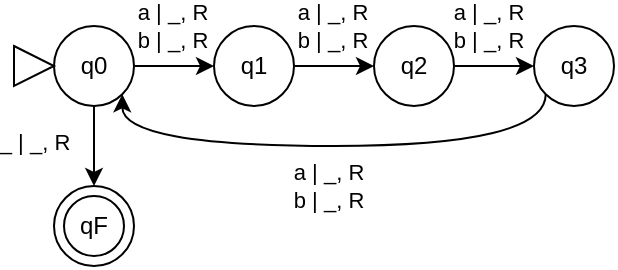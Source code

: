 <mxfile version="22.0.0" type="device" pages="7">
  <diagram name="Page-1" id="RsGCnHPY3KU9wvqjKeDk">
    <mxGraphModel dx="821" dy="485" grid="1" gridSize="10" guides="1" tooltips="1" connect="1" arrows="1" fold="1" page="1" pageScale="1" pageWidth="850" pageHeight="1100" math="0" shadow="0">
      <root>
        <mxCell id="0" />
        <mxCell id="1" parent="0" />
        <mxCell id="nJXJDt4YLIT7J1LQWxMG-6" style="edgeStyle=orthogonalEdgeStyle;rounded=0;orthogonalLoop=1;jettySize=auto;html=1;exitX=1;exitY=0.5;exitDx=0;exitDy=0;entryX=0;entryY=0.5;entryDx=0;entryDy=0;" edge="1" parent="1" source="nJXJDt4YLIT7J1LQWxMG-1" target="nJXJDt4YLIT7J1LQWxMG-2">
          <mxGeometry relative="1" as="geometry" />
        </mxCell>
        <mxCell id="nJXJDt4YLIT7J1LQWxMG-15" value="a | _, R&lt;br&gt;b | _, R" style="edgeLabel;html=1;align=center;verticalAlign=middle;resizable=0;points=[];" vertex="1" connectable="0" parent="nJXJDt4YLIT7J1LQWxMG-6">
          <mxGeometry x="-0.065" relative="1" as="geometry">
            <mxPoint y="-20" as="offset" />
          </mxGeometry>
        </mxCell>
        <mxCell id="nJXJDt4YLIT7J1LQWxMG-10" style="edgeStyle=orthogonalEdgeStyle;curved=1;rounded=0;orthogonalLoop=1;jettySize=auto;html=1;exitX=0.5;exitY=1;exitDx=0;exitDy=0;entryX=0.5;entryY=0;entryDx=0;entryDy=0;" edge="1" parent="1" source="nJXJDt4YLIT7J1LQWxMG-1" target="nJXJDt4YLIT7J1LQWxMG-5">
          <mxGeometry relative="1" as="geometry" />
        </mxCell>
        <mxCell id="nJXJDt4YLIT7J1LQWxMG-13" value="_ | _, R" style="edgeLabel;html=1;align=center;verticalAlign=middle;resizable=0;points=[];" vertex="1" connectable="0" parent="nJXJDt4YLIT7J1LQWxMG-10">
          <mxGeometry x="-0.114" relative="1" as="geometry">
            <mxPoint x="-30" as="offset" />
          </mxGeometry>
        </mxCell>
        <mxCell id="nJXJDt4YLIT7J1LQWxMG-1" value="q0" style="ellipse;whiteSpace=wrap;html=1;aspect=fixed;" vertex="1" parent="1">
          <mxGeometry x="240" y="360" width="40" height="40" as="geometry" />
        </mxCell>
        <mxCell id="nJXJDt4YLIT7J1LQWxMG-7" style="edgeStyle=orthogonalEdgeStyle;rounded=0;orthogonalLoop=1;jettySize=auto;html=1;exitX=1;exitY=0.5;exitDx=0;exitDy=0;entryX=0;entryY=0.5;entryDx=0;entryDy=0;" edge="1" parent="1" source="nJXJDt4YLIT7J1LQWxMG-2" target="nJXJDt4YLIT7J1LQWxMG-3">
          <mxGeometry relative="1" as="geometry" />
        </mxCell>
        <mxCell id="nJXJDt4YLIT7J1LQWxMG-18" value="a | _, R&lt;br&gt;b | _, R" style="edgeLabel;html=1;align=center;verticalAlign=middle;resizable=0;points=[];" vertex="1" connectable="0" parent="nJXJDt4YLIT7J1LQWxMG-7">
          <mxGeometry x="-0.065" relative="1" as="geometry">
            <mxPoint y="-20" as="offset" />
          </mxGeometry>
        </mxCell>
        <mxCell id="nJXJDt4YLIT7J1LQWxMG-2" value="q1" style="ellipse;whiteSpace=wrap;html=1;aspect=fixed;" vertex="1" parent="1">
          <mxGeometry x="320" y="360" width="40" height="40" as="geometry" />
        </mxCell>
        <mxCell id="nJXJDt4YLIT7J1LQWxMG-8" style="edgeStyle=orthogonalEdgeStyle;rounded=0;orthogonalLoop=1;jettySize=auto;html=1;exitX=1;exitY=0.5;exitDx=0;exitDy=0;entryX=0;entryY=0.5;entryDx=0;entryDy=0;" edge="1" parent="1" source="nJXJDt4YLIT7J1LQWxMG-3" target="nJXJDt4YLIT7J1LQWxMG-4">
          <mxGeometry relative="1" as="geometry" />
        </mxCell>
        <mxCell id="nJXJDt4YLIT7J1LQWxMG-20" value="a | _, R&lt;br&gt;b | _, R" style="edgeLabel;html=1;align=center;verticalAlign=middle;resizable=0;points=[];" vertex="1" connectable="0" parent="nJXJDt4YLIT7J1LQWxMG-8">
          <mxGeometry x="-0.156" y="1" relative="1" as="geometry">
            <mxPoint y="-19" as="offset" />
          </mxGeometry>
        </mxCell>
        <mxCell id="nJXJDt4YLIT7J1LQWxMG-3" value="q2" style="ellipse;whiteSpace=wrap;html=1;aspect=fixed;" vertex="1" parent="1">
          <mxGeometry x="400" y="360" width="40" height="40" as="geometry" />
        </mxCell>
        <mxCell id="nJXJDt4YLIT7J1LQWxMG-12" style="edgeStyle=orthogonalEdgeStyle;curved=1;rounded=0;orthogonalLoop=1;jettySize=auto;html=1;exitX=0;exitY=1;exitDx=0;exitDy=0;entryX=1;entryY=1;entryDx=0;entryDy=0;" edge="1" parent="1" source="nJXJDt4YLIT7J1LQWxMG-4" target="nJXJDt4YLIT7J1LQWxMG-1">
          <mxGeometry relative="1" as="geometry">
            <Array as="points">
              <mxPoint x="486" y="420" />
              <mxPoint x="274" y="420" />
            </Array>
          </mxGeometry>
        </mxCell>
        <mxCell id="nJXJDt4YLIT7J1LQWxMG-21" value="a | _, R&lt;br&gt;b | _, R" style="edgeLabel;html=1;align=center;verticalAlign=middle;resizable=0;points=[];" vertex="1" connectable="0" parent="nJXJDt4YLIT7J1LQWxMG-12">
          <mxGeometry x="0.024" y="1" relative="1" as="geometry">
            <mxPoint y="19" as="offset" />
          </mxGeometry>
        </mxCell>
        <mxCell id="nJXJDt4YLIT7J1LQWxMG-4" value="q3" style="ellipse;whiteSpace=wrap;html=1;aspect=fixed;" vertex="1" parent="1">
          <mxGeometry x="480" y="360" width="40" height="40" as="geometry" />
        </mxCell>
        <mxCell id="nJXJDt4YLIT7J1LQWxMG-5" value="qF" style="ellipse;whiteSpace=wrap;html=1;aspect=fixed;" vertex="1" parent="1">
          <mxGeometry x="240" y="440" width="40" height="40" as="geometry" />
        </mxCell>
        <mxCell id="nJXJDt4YLIT7J1LQWxMG-22" value="" style="ellipse;whiteSpace=wrap;html=1;aspect=fixed;fillColor=none;" vertex="1" parent="1">
          <mxGeometry x="245" y="445" width="30" height="30" as="geometry" />
        </mxCell>
        <mxCell id="vMnTtKN3i1-f5NhKVa2Q-1" value="" style="triangle;whiteSpace=wrap;html=1;" vertex="1" parent="1">
          <mxGeometry x="220" y="370" width="20" height="20" as="geometry" />
        </mxCell>
      </root>
    </mxGraphModel>
  </diagram>
  <diagram id="rV0dBqRW2m5ZPersGIQ6" name="Page-2">
    <mxGraphModel dx="934" dy="552" grid="1" gridSize="10" guides="1" tooltips="1" connect="1" arrows="1" fold="1" page="1" pageScale="1" pageWidth="850" pageHeight="1100" math="0" shadow="0">
      <root>
        <mxCell id="0" />
        <mxCell id="1" parent="0" />
        <mxCell id="mi7SI84Sul0jpSopz_el-1" value="q0" style="ellipse;whiteSpace=wrap;html=1;aspect=fixed;" vertex="1" parent="1">
          <mxGeometry x="280" y="320" width="40" height="40" as="geometry" />
        </mxCell>
        <mxCell id="mi7SI84Sul0jpSopz_el-10" style="edgeStyle=orthogonalEdgeStyle;curved=1;rounded=0;orthogonalLoop=1;jettySize=auto;html=1;exitX=1;exitY=0.5;exitDx=0;exitDy=0;entryX=0;entryY=0.5;entryDx=0;entryDy=0;" edge="1" parent="1" source="mi7SI84Sul0jpSopz_el-2" target="mi7SI84Sul0jpSopz_el-6">
          <mxGeometry relative="1" as="geometry" />
        </mxCell>
        <mxCell id="mi7SI84Sul0jpSopz_el-26" value="b | Y, R" style="edgeLabel;html=1;align=center;verticalAlign=middle;resizable=0;points=[];" vertex="1" connectable="0" parent="mi7SI84Sul0jpSopz_el-10">
          <mxGeometry x="0.007" y="1" relative="1" as="geometry">
            <mxPoint y="-19" as="offset" />
          </mxGeometry>
        </mxCell>
        <mxCell id="mi7SI84Sul0jpSopz_el-2" value="q1" style="ellipse;whiteSpace=wrap;html=1;aspect=fixed;" vertex="1" parent="1">
          <mxGeometry x="360" y="320" width="40" height="40" as="geometry" />
        </mxCell>
        <mxCell id="mi7SI84Sul0jpSopz_el-13" style="edgeStyle=none;rounded=0;orthogonalLoop=1;jettySize=auto;html=1;exitX=0;exitY=0.5;exitDx=0;exitDy=0;entryX=1;entryY=0.5;entryDx=0;entryDy=0;" edge="1" parent="1" source="mi7SI84Sul0jpSopz_el-3" target="mi7SI84Sul0jpSopz_el-5">
          <mxGeometry relative="1" as="geometry" />
        </mxCell>
        <mxCell id="mi7SI84Sul0jpSopz_el-33" value="_ | _, R" style="edgeLabel;html=1;align=center;verticalAlign=middle;resizable=0;points=[];" vertex="1" connectable="0" parent="mi7SI84Sul0jpSopz_el-13">
          <mxGeometry x="-0.352" y="2" relative="1" as="geometry">
            <mxPoint x="-7" y="-22" as="offset" />
          </mxGeometry>
        </mxCell>
        <mxCell id="mi7SI84Sul0jpSopz_el-3" value="q3" style="ellipse;whiteSpace=wrap;html=1;aspect=fixed;" vertex="1" parent="1">
          <mxGeometry x="360" y="400" width="40" height="40" as="geometry" />
        </mxCell>
        <mxCell id="mi7SI84Sul0jpSopz_el-15" style="edgeStyle=none;rounded=0;orthogonalLoop=1;jettySize=auto;html=1;exitX=0;exitY=0.5;exitDx=0;exitDy=0;entryX=1;entryY=0.5;entryDx=0;entryDy=0;" edge="1" parent="1" source="mi7SI84Sul0jpSopz_el-4" target="mi7SI84Sul0jpSopz_el-7">
          <mxGeometry relative="1" as="geometry" />
        </mxCell>
        <mxCell id="mi7SI84Sul0jpSopz_el-36" value="_ | _, H" style="edgeLabel;html=1;align=center;verticalAlign=middle;resizable=0;points=[];" vertex="1" connectable="0" parent="mi7SI84Sul0jpSopz_el-15">
          <mxGeometry x="-0.11" y="-3" relative="1" as="geometry">
            <mxPoint y="18" as="offset" />
          </mxGeometry>
        </mxCell>
        <mxCell id="mi7SI84Sul0jpSopz_el-17" style="edgeStyle=none;rounded=0;orthogonalLoop=1;jettySize=auto;html=1;exitX=1;exitY=0.5;exitDx=0;exitDy=0;entryX=0;entryY=0.5;entryDx=0;entryDy=0;" edge="1" parent="1" source="mi7SI84Sul0jpSopz_el-4" target="mi7SI84Sul0jpSopz_el-8">
          <mxGeometry relative="1" as="geometry" />
        </mxCell>
        <mxCell id="mi7SI84Sul0jpSopz_el-39" value="x | x, R&lt;br&gt;y | y, R" style="edgeLabel;html=1;align=center;verticalAlign=middle;resizable=0;points=[];" vertex="1" connectable="0" parent="mi7SI84Sul0jpSopz_el-17">
          <mxGeometry x="-0.234" y="2" relative="1" as="geometry">
            <mxPoint x="5" y="22" as="offset" />
          </mxGeometry>
        </mxCell>
        <mxCell id="mi7SI84Sul0jpSopz_el-4" value="q6" style="ellipse;whiteSpace=wrap;html=1;aspect=fixed;" vertex="1" parent="1">
          <mxGeometry x="360" y="480" width="40" height="40" as="geometry" />
        </mxCell>
        <mxCell id="mi7SI84Sul0jpSopz_el-14" style="edgeStyle=none;rounded=0;orthogonalLoop=1;jettySize=auto;html=1;exitX=0.5;exitY=1;exitDx=0;exitDy=0;entryX=0.5;entryY=0;entryDx=0;entryDy=0;" edge="1" parent="1" source="mi7SI84Sul0jpSopz_el-5" target="mi7SI84Sul0jpSopz_el-7">
          <mxGeometry relative="1" as="geometry" />
        </mxCell>
        <mxCell id="mi7SI84Sul0jpSopz_el-32" value="_ | _, H" style="edgeLabel;html=1;align=center;verticalAlign=middle;resizable=0;points=[];" vertex="1" connectable="0" parent="mi7SI84Sul0jpSopz_el-14">
          <mxGeometry x="-0.083" y="-1" relative="1" as="geometry">
            <mxPoint x="-29" as="offset" />
          </mxGeometry>
        </mxCell>
        <mxCell id="mi7SI84Sul0jpSopz_el-16" style="edgeStyle=none;rounded=0;orthogonalLoop=1;jettySize=auto;html=1;exitX=1;exitY=1;exitDx=0;exitDy=0;entryX=0.5;entryY=0;entryDx=0;entryDy=0;" edge="1" parent="1" source="mi7SI84Sul0jpSopz_el-5" target="mi7SI84Sul0jpSopz_el-4">
          <mxGeometry relative="1" as="geometry" />
        </mxCell>
        <mxCell id="mi7SI84Sul0jpSopz_el-41" value="a | _, H&lt;br&gt;b | _, H" style="edgeLabel;html=1;align=center;verticalAlign=middle;resizable=0;points=[];" vertex="1" connectable="0" parent="mi7SI84Sul0jpSopz_el-16">
          <mxGeometry x="-0.111" y="-2" relative="1" as="geometry">
            <mxPoint as="offset" />
          </mxGeometry>
        </mxCell>
        <mxCell id="mi7SI84Sul0jpSopz_el-5" value="q4" style="ellipse;whiteSpace=wrap;html=1;aspect=fixed;" vertex="1" parent="1">
          <mxGeometry x="280" y="400" width="40" height="40" as="geometry" />
        </mxCell>
        <mxCell id="mi7SI84Sul0jpSopz_el-12" style="edgeStyle=none;rounded=0;orthogonalLoop=1;jettySize=auto;html=1;exitX=0;exitY=1;exitDx=0;exitDy=0;" edge="1" parent="1" source="mi7SI84Sul0jpSopz_el-6" target="mi7SI84Sul0jpSopz_el-3">
          <mxGeometry relative="1" as="geometry" />
        </mxCell>
        <mxCell id="mi7SI84Sul0jpSopz_el-28" value="a | _, R" style="edgeLabel;html=1;align=center;verticalAlign=middle;resizable=0;points=[];" vertex="1" connectable="0" parent="mi7SI84Sul0jpSopz_el-12">
          <mxGeometry x="-0.088" y="2" relative="1" as="geometry">
            <mxPoint x="16" y="11" as="offset" />
          </mxGeometry>
        </mxCell>
        <mxCell id="mi7SI84Sul0jpSopz_el-6" value="q2" style="ellipse;whiteSpace=wrap;html=1;aspect=fixed;" vertex="1" parent="1">
          <mxGeometry x="440" y="320" width="40" height="40" as="geometry" />
        </mxCell>
        <mxCell id="mi7SI84Sul0jpSopz_el-7" value="q5" style="ellipse;whiteSpace=wrap;html=1;aspect=fixed;" vertex="1" parent="1">
          <mxGeometry x="280" y="480" width="40" height="40" as="geometry" />
        </mxCell>
        <mxCell id="mi7SI84Sul0jpSopz_el-8" value="q7" style="ellipse;whiteSpace=wrap;html=1;aspect=fixed;" vertex="1" parent="1">
          <mxGeometry x="440" y="480" width="40" height="40" as="geometry" />
        </mxCell>
        <mxCell id="mi7SI84Sul0jpSopz_el-9" style="edgeStyle=orthogonalEdgeStyle;curved=1;rounded=0;orthogonalLoop=1;jettySize=auto;html=1;exitX=1;exitY=0.5;exitDx=0;exitDy=0;entryX=-0.048;entryY=0.614;entryDx=0;entryDy=0;entryPerimeter=0;" edge="1" parent="1" source="mi7SI84Sul0jpSopz_el-1" target="mi7SI84Sul0jpSopz_el-2">
          <mxGeometry relative="1" as="geometry" />
        </mxCell>
        <mxCell id="mi7SI84Sul0jpSopz_el-24" value="a | X, R" style="edgeLabel;html=1;align=center;verticalAlign=middle;resizable=0;points=[];" vertex="1" connectable="0" parent="mi7SI84Sul0jpSopz_el-9">
          <mxGeometry x="-0.055" y="-1" relative="1" as="geometry">
            <mxPoint y="-21" as="offset" />
          </mxGeometry>
        </mxCell>
        <mxCell id="mi7SI84Sul0jpSopz_el-18" value="" style="ellipse;whiteSpace=wrap;html=1;aspect=fixed;fillColor=none;" vertex="1" parent="1">
          <mxGeometry x="365" y="485" width="30" height="30" as="geometry" />
        </mxCell>
        <mxCell id="mi7SI84Sul0jpSopz_el-19" style="edgeStyle=orthogonalEdgeStyle;curved=1;rounded=0;orthogonalLoop=1;jettySize=auto;html=1;exitX=0;exitY=0;exitDx=0;exitDy=0;entryX=1;entryY=0;entryDx=0;entryDy=0;" edge="1" parent="1" source="mi7SI84Sul0jpSopz_el-2" target="mi7SI84Sul0jpSopz_el-2">
          <mxGeometry relative="1" as="geometry">
            <Array as="points">
              <mxPoint x="366" y="300" />
              <mxPoint x="394" y="300" />
            </Array>
          </mxGeometry>
        </mxCell>
        <mxCell id="mi7SI84Sul0jpSopz_el-25" value="a | X, R" style="edgeLabel;html=1;align=center;verticalAlign=middle;resizable=0;points=[];" vertex="1" connectable="0" parent="mi7SI84Sul0jpSopz_el-19">
          <mxGeometry x="0.021" y="-1" relative="1" as="geometry">
            <mxPoint x="-1" y="-11" as="offset" />
          </mxGeometry>
        </mxCell>
        <mxCell id="mi7SI84Sul0jpSopz_el-20" style="edgeStyle=orthogonalEdgeStyle;curved=1;rounded=0;orthogonalLoop=1;jettySize=auto;html=1;exitX=0;exitY=0;exitDx=0;exitDy=0;entryX=1;entryY=0;entryDx=0;entryDy=0;" edge="1" parent="1">
          <mxGeometry relative="1" as="geometry">
            <mxPoint x="446" y="326" as="sourcePoint" />
            <mxPoint x="474" y="326" as="targetPoint" />
            <Array as="points">
              <mxPoint x="446" y="300" />
              <mxPoint x="474" y="300" />
            </Array>
          </mxGeometry>
        </mxCell>
        <mxCell id="mi7SI84Sul0jpSopz_el-27" value="b | Y, R" style="edgeLabel;html=1;align=center;verticalAlign=middle;resizable=0;points=[];" vertex="1" connectable="0" parent="mi7SI84Sul0jpSopz_el-20">
          <mxGeometry x="-0.014" y="1" relative="1" as="geometry">
            <mxPoint x="1" y="-9" as="offset" />
          </mxGeometry>
        </mxCell>
        <mxCell id="mi7SI84Sul0jpSopz_el-21" style="edgeStyle=orthogonalEdgeStyle;curved=1;rounded=0;orthogonalLoop=1;jettySize=auto;html=1;exitX=0;exitY=0;exitDx=0;exitDy=0;entryX=1;entryY=0;entryDx=0;entryDy=0;" edge="1" parent="1">
          <mxGeometry relative="1" as="geometry">
            <mxPoint x="365" y="406" as="sourcePoint" />
            <mxPoint x="393" y="406" as="targetPoint" />
            <Array as="points">
              <mxPoint x="365" y="380" />
              <mxPoint x="393" y="380" />
            </Array>
          </mxGeometry>
        </mxCell>
        <mxCell id="mi7SI84Sul0jpSopz_el-29" value="a | _, R" style="edgeLabel;html=1;align=center;verticalAlign=middle;resizable=0;points=[];" vertex="1" connectable="0" parent="mi7SI84Sul0jpSopz_el-21">
          <mxGeometry x="0.062" y="-1" relative="1" as="geometry">
            <mxPoint x="-2" y="-11" as="offset" />
          </mxGeometry>
        </mxCell>
        <mxCell id="mi7SI84Sul0jpSopz_el-22" style="edgeStyle=orthogonalEdgeStyle;curved=1;rounded=0;orthogonalLoop=1;jettySize=auto;html=1;exitX=0;exitY=1;exitDx=0;exitDy=0;entryX=0;entryY=0;entryDx=0;entryDy=0;" edge="1" parent="1" source="mi7SI84Sul0jpSopz_el-5" target="mi7SI84Sul0jpSopz_el-5">
          <mxGeometry relative="1" as="geometry">
            <mxPoint x="232" y="426" as="sourcePoint" />
            <mxPoint x="260" y="426" as="targetPoint" />
            <Array as="points">
              <mxPoint x="260" y="434" />
              <mxPoint x="260" y="406" />
            </Array>
          </mxGeometry>
        </mxCell>
        <mxCell id="mi7SI84Sul0jpSopz_el-31" value="Y | Y, R&lt;br&gt;X | X, R" style="edgeLabel;html=1;align=center;verticalAlign=middle;resizable=0;points=[];" vertex="1" connectable="0" parent="mi7SI84Sul0jpSopz_el-22">
          <mxGeometry x="-0.028" y="-2" relative="1" as="geometry">
            <mxPoint x="-32" y="-1" as="offset" />
          </mxGeometry>
        </mxCell>
        <mxCell id="mi7SI84Sul0jpSopz_el-23" style="edgeStyle=orthogonalEdgeStyle;curved=1;rounded=0;orthogonalLoop=1;jettySize=auto;html=1;exitX=0;exitY=0;exitDx=0;exitDy=0;entryX=1;entryY=0;entryDx=0;entryDy=0;" edge="1" parent="1">
          <mxGeometry relative="1" as="geometry">
            <mxPoint x="446" y="485" as="sourcePoint" />
            <mxPoint x="474" y="485" as="targetPoint" />
            <Array as="points">
              <mxPoint x="446" y="459" />
              <mxPoint x="474" y="459" />
            </Array>
          </mxGeometry>
        </mxCell>
        <mxCell id="mi7SI84Sul0jpSopz_el-40" value="a | a, L&lt;br&gt;b | b, L&lt;br&gt;_ | _, H" style="edgeLabel;html=1;align=center;verticalAlign=middle;resizable=0;points=[];" vertex="1" connectable="0" parent="mi7SI84Sul0jpSopz_el-23">
          <mxGeometry x="0.124" relative="1" as="geometry">
            <mxPoint x="-5" y="-19" as="offset" />
          </mxGeometry>
        </mxCell>
        <mxCell id="mi7SI84Sul0jpSopz_el-30" value="" style="triangle;whiteSpace=wrap;html=1;" vertex="1" parent="1">
          <mxGeometry x="260" y="330" width="20" height="20" as="geometry" />
        </mxCell>
        <mxCell id="mi7SI84Sul0jpSopz_el-34" style="edgeStyle=orthogonalEdgeStyle;curved=1;rounded=0;orthogonalLoop=1;jettySize=auto;html=1;exitX=0;exitY=1;exitDx=0;exitDy=0;entryX=0;entryY=0;entryDx=0;entryDy=0;" edge="1" parent="1">
          <mxGeometry relative="1" as="geometry">
            <mxPoint x="286" y="515" as="sourcePoint" />
            <mxPoint x="286" y="487" as="targetPoint" />
            <Array as="points">
              <mxPoint x="260" y="515" />
              <mxPoint x="260" y="487" />
            </Array>
          </mxGeometry>
        </mxCell>
        <mxCell id="mi7SI84Sul0jpSopz_el-35" value="a | a, L&lt;br&gt;b | b, L&lt;br&gt;_ | _, H" style="edgeLabel;html=1;align=center;verticalAlign=middle;resizable=0;points=[];" vertex="1" connectable="0" parent="mi7SI84Sul0jpSopz_el-34">
          <mxGeometry x="-0.028" y="-2" relative="1" as="geometry">
            <mxPoint x="-32" y="-1" as="offset" />
          </mxGeometry>
        </mxCell>
        <mxCell id="mi7SI84Sul0jpSopz_el-37" style="edgeStyle=orthogonalEdgeStyle;curved=1;rounded=0;orthogonalLoop=1;jettySize=auto;html=1;exitX=1;exitY=1;exitDx=0;exitDy=0;entryX=0;entryY=1;entryDx=0;entryDy=0;" edge="1" parent="1" source="mi7SI84Sul0jpSopz_el-4" target="mi7SI84Sul0jpSopz_el-4">
          <mxGeometry relative="1" as="geometry">
            <Array as="points">
              <mxPoint x="394" y="540" />
              <mxPoint x="366" y="540" />
            </Array>
          </mxGeometry>
        </mxCell>
        <mxCell id="mi7SI84Sul0jpSopz_el-38" value="a | a, L&lt;br&gt;b | b, L" style="edgeLabel;html=1;align=center;verticalAlign=middle;resizable=0;points=[];" vertex="1" connectable="0" parent="mi7SI84Sul0jpSopz_el-37">
          <mxGeometry x="-0.021" y="2" relative="1" as="geometry">
            <mxPoint x="-1" y="18" as="offset" />
          </mxGeometry>
        </mxCell>
      </root>
    </mxGraphModel>
  </diagram>
  <diagram id="xIST1xX5kQji9RGUTsDy" name="Page-3">
    <mxGraphModel dx="589" dy="348" grid="1" gridSize="10" guides="1" tooltips="1" connect="1" arrows="1" fold="1" page="1" pageScale="1" pageWidth="850" pageHeight="1100" math="0" shadow="0">
      <root>
        <mxCell id="0" />
        <mxCell id="1" parent="0" />
        <mxCell id="wQXuDa4xlC4f9X0sTJQo-1" style="edgeStyle=orthogonalEdgeStyle;rounded=0;orthogonalLoop=1;jettySize=auto;html=1;exitX=1;exitY=0.5;exitDx=0;exitDy=0;entryX=0;entryY=0.5;entryDx=0;entryDy=0;" edge="1" parent="1" source="wQXuDa4xlC4f9X0sTJQo-5" target="wQXuDa4xlC4f9X0sTJQo-8">
          <mxGeometry relative="1" as="geometry" />
        </mxCell>
        <mxCell id="xYbZAxk4oqbLdE75OvKv-12" value="b | X, R&lt;br&gt;a | X, R" style="edgeLabel;html=1;align=center;verticalAlign=middle;resizable=0;points=[];" vertex="1" connectable="0" parent="wQXuDa4xlC4f9X0sTJQo-1">
          <mxGeometry x="-0.146" y="1" relative="1" as="geometry">
            <mxPoint x="3" y="-19" as="offset" />
          </mxGeometry>
        </mxCell>
        <mxCell id="wQXuDa4xlC4f9X0sTJQo-5" value="q0" style="ellipse;whiteSpace=wrap;html=1;aspect=fixed;" vertex="1" parent="1">
          <mxGeometry x="240" y="320" width="40" height="40" as="geometry" />
        </mxCell>
        <mxCell id="wQXuDa4xlC4f9X0sTJQo-6" style="edgeStyle=orthogonalEdgeStyle;rounded=0;orthogonalLoop=1;jettySize=auto;html=1;exitX=1;exitY=0.5;exitDx=0;exitDy=0;entryX=0;entryY=0.5;entryDx=0;entryDy=0;" edge="1" parent="1" source="wQXuDa4xlC4f9X0sTJQo-8" target="wQXuDa4xlC4f9X0sTJQo-11">
          <mxGeometry relative="1" as="geometry" />
        </mxCell>
        <mxCell id="xYbZAxk4oqbLdE75OvKv-17" value="_ | _, L" style="edgeLabel;html=1;align=center;verticalAlign=middle;resizable=0;points=[];" vertex="1" connectable="0" parent="wQXuDa4xlC4f9X0sTJQo-6">
          <mxGeometry x="-0.124" y="1" relative="1" as="geometry">
            <mxPoint y="-14" as="offset" />
          </mxGeometry>
        </mxCell>
        <mxCell id="wQXuDa4xlC4f9X0sTJQo-8" value="q1" style="ellipse;whiteSpace=wrap;html=1;aspect=fixed;" vertex="1" parent="1">
          <mxGeometry x="320" y="320" width="40" height="40" as="geometry" />
        </mxCell>
        <mxCell id="wQXuDa4xlC4f9X0sTJQo-9" style="edgeStyle=orthogonalEdgeStyle;rounded=0;orthogonalLoop=1;jettySize=auto;html=1;exitX=1;exitY=0.5;exitDx=0;exitDy=0;entryX=0;entryY=0.5;entryDx=0;entryDy=0;" edge="1" parent="1" source="wQXuDa4xlC4f9X0sTJQo-11" target="wQXuDa4xlC4f9X0sTJQo-14">
          <mxGeometry relative="1" as="geometry" />
        </mxCell>
        <mxCell id="xYbZAxk4oqbLdE75OvKv-19" value="b | Y, R&lt;br&gt;a | Y, R" style="edgeLabel;html=1;align=center;verticalAlign=middle;resizable=0;points=[];" vertex="1" connectable="0" parent="wQXuDa4xlC4f9X0sTJQo-9">
          <mxGeometry x="-0.276" y="2" relative="1" as="geometry">
            <mxPoint x="6" y="-18" as="offset" />
          </mxGeometry>
        </mxCell>
        <mxCell id="xYbZAxk4oqbLdE75OvKv-3" style="edgeStyle=orthogonalEdgeStyle;curved=1;rounded=0;orthogonalLoop=1;jettySize=auto;html=1;exitX=0.5;exitY=0;exitDx=0;exitDy=0;entryX=0.5;entryY=1;entryDx=0;entryDy=0;" edge="1" parent="1" source="wQXuDa4xlC4f9X0sTJQo-11" target="xYbZAxk4oqbLdE75OvKv-2">
          <mxGeometry relative="1" as="geometry" />
        </mxCell>
        <mxCell id="xYbZAxk4oqbLdE75OvKv-18" value="_ | _, R" style="edgeLabel;html=1;align=center;verticalAlign=middle;resizable=0;points=[];" vertex="1" connectable="0" parent="xYbZAxk4oqbLdE75OvKv-3">
          <mxGeometry x="0.085" y="-1" relative="1" as="geometry">
            <mxPoint as="offset" />
          </mxGeometry>
        </mxCell>
        <mxCell id="wQXuDa4xlC4f9X0sTJQo-11" value="q2" style="ellipse;whiteSpace=wrap;html=1;aspect=fixed;" vertex="1" parent="1">
          <mxGeometry x="400" y="320" width="40" height="40" as="geometry" />
        </mxCell>
        <mxCell id="xYbZAxk4oqbLdE75OvKv-4" style="edgeStyle=orthogonalEdgeStyle;curved=1;rounded=0;orthogonalLoop=1;jettySize=auto;html=1;exitX=1;exitY=0.5;exitDx=0;exitDy=0;entryX=0;entryY=0.5;entryDx=0;entryDy=0;" edge="1" parent="1" source="wQXuDa4xlC4f9X0sTJQo-14" target="xYbZAxk4oqbLdE75OvKv-1">
          <mxGeometry relative="1" as="geometry" />
        </mxCell>
        <mxCell id="xYbZAxk4oqbLdE75OvKv-20" value="Y | Y, L" style="edgeLabel;html=1;align=center;verticalAlign=middle;resizable=0;points=[];" vertex="1" connectable="0" parent="xYbZAxk4oqbLdE75OvKv-4">
          <mxGeometry x="-0.298" relative="1" as="geometry">
            <mxPoint x="6" y="-15" as="offset" />
          </mxGeometry>
        </mxCell>
        <mxCell id="wQXuDa4xlC4f9X0sTJQo-14" value="q3" style="ellipse;whiteSpace=wrap;html=1;aspect=fixed;" vertex="1" parent="1">
          <mxGeometry x="480" y="320" width="40" height="40" as="geometry" />
        </mxCell>
        <mxCell id="wQXuDa4xlC4f9X0sTJQo-15" value="qF" style="ellipse;whiteSpace=wrap;html=1;aspect=fixed;" vertex="1" parent="1">
          <mxGeometry x="640" y="320" width="40" height="40" as="geometry" />
        </mxCell>
        <mxCell id="wQXuDa4xlC4f9X0sTJQo-16" value="" style="ellipse;whiteSpace=wrap;html=1;aspect=fixed;fillColor=none;" vertex="1" parent="1">
          <mxGeometry x="645" y="325" width="30" height="30" as="geometry" />
        </mxCell>
        <mxCell id="wQXuDa4xlC4f9X0sTJQo-17" value="" style="triangle;whiteSpace=wrap;html=1;" vertex="1" parent="1">
          <mxGeometry x="220" y="330" width="20" height="20" as="geometry" />
        </mxCell>
        <mxCell id="xYbZAxk4oqbLdE75OvKv-5" style="edgeStyle=orthogonalEdgeStyle;curved=1;rounded=0;orthogonalLoop=1;jettySize=auto;html=1;exitX=1;exitY=0.5;exitDx=0;exitDy=0;entryX=0;entryY=0.5;entryDx=0;entryDy=0;" edge="1" parent="1" source="xYbZAxk4oqbLdE75OvKv-1" target="wQXuDa4xlC4f9X0sTJQo-15">
          <mxGeometry relative="1" as="geometry" />
        </mxCell>
        <mxCell id="xYbZAxk4oqbLdE75OvKv-11" value="_ | _, R" style="edgeLabel;html=1;align=center;verticalAlign=middle;resizable=0;points=[];" vertex="1" connectable="0" parent="xYbZAxk4oqbLdE75OvKv-5">
          <mxGeometry x="-0.037" y="-1" relative="1" as="geometry">
            <mxPoint y="-21" as="offset" />
          </mxGeometry>
        </mxCell>
        <mxCell id="xYbZAxk4oqbLdE75OvKv-1" value="q4" style="ellipse;whiteSpace=wrap;html=1;aspect=fixed;" vertex="1" parent="1">
          <mxGeometry x="560" y="320" width="40" height="40" as="geometry" />
        </mxCell>
        <mxCell id="xYbZAxk4oqbLdE75OvKv-2" value="qR" style="ellipse;whiteSpace=wrap;html=1;aspect=fixed;" vertex="1" parent="1">
          <mxGeometry x="400" y="240" width="40" height="40" as="geometry" />
        </mxCell>
        <mxCell id="xYbZAxk4oqbLdE75OvKv-7" style="edgeStyle=orthogonalEdgeStyle;curved=1;rounded=0;orthogonalLoop=1;jettySize=auto;html=1;exitX=0;exitY=1;exitDx=0;exitDy=0;entryX=1;entryY=1;entryDx=0;entryDy=0;" edge="1" parent="1">
          <mxGeometry relative="1" as="geometry">
            <mxPoint x="326" y="355" as="sourcePoint" />
            <mxPoint x="354" y="355" as="targetPoint" />
            <Array as="points">
              <mxPoint x="326" y="381" />
              <mxPoint x="354" y="381" />
            </Array>
          </mxGeometry>
        </mxCell>
        <mxCell id="xYbZAxk4oqbLdE75OvKv-13" value="a | a, R&lt;br&gt;b | b, R" style="edgeLabel;html=1;align=center;verticalAlign=middle;resizable=0;points=[];" vertex="1" connectable="0" parent="xYbZAxk4oqbLdE75OvKv-7">
          <mxGeometry x="-0.018" relative="1" as="geometry">
            <mxPoint x="1" y="19" as="offset" />
          </mxGeometry>
        </mxCell>
        <mxCell id="xYbZAxk4oqbLdE75OvKv-8" style="edgeStyle=orthogonalEdgeStyle;curved=1;rounded=0;orthogonalLoop=1;jettySize=auto;html=1;exitX=0;exitY=1;exitDx=0;exitDy=0;entryX=1;entryY=1;entryDx=0;entryDy=0;" edge="1" parent="1">
          <mxGeometry relative="1" as="geometry">
            <mxPoint x="406" y="355" as="sourcePoint" />
            <mxPoint x="434" y="355" as="targetPoint" />
            <Array as="points">
              <mxPoint x="406" y="381" />
              <mxPoint x="434" y="381" />
            </Array>
          </mxGeometry>
        </mxCell>
        <mxCell id="xYbZAxk4oqbLdE75OvKv-14" value="a | a, L&lt;br&gt;b | b, L" style="edgeLabel;html=1;align=center;verticalAlign=middle;resizable=0;points=[];" vertex="1" connectable="0" parent="xYbZAxk4oqbLdE75OvKv-8">
          <mxGeometry x="-0.008" relative="1" as="geometry">
            <mxPoint y="19" as="offset" />
          </mxGeometry>
        </mxCell>
        <mxCell id="xYbZAxk4oqbLdE75OvKv-9" style="edgeStyle=orthogonalEdgeStyle;curved=1;rounded=0;orthogonalLoop=1;jettySize=auto;html=1;exitX=0;exitY=1;exitDx=0;exitDy=0;entryX=1;entryY=1;entryDx=0;entryDy=0;" edge="1" parent="1">
          <mxGeometry relative="1" as="geometry">
            <mxPoint x="486" y="355" as="sourcePoint" />
            <mxPoint x="514" y="355" as="targetPoint" />
            <Array as="points">
              <mxPoint x="486" y="381" />
              <mxPoint x="514" y="381" />
            </Array>
          </mxGeometry>
        </mxCell>
        <mxCell id="xYbZAxk4oqbLdE75OvKv-15" value="a | a, R&lt;br&gt;b | b, R" style="edgeLabel;html=1;align=center;verticalAlign=middle;resizable=0;points=[];" vertex="1" connectable="0" parent="xYbZAxk4oqbLdE75OvKv-9">
          <mxGeometry x="0.036" y="1" relative="1" as="geometry">
            <mxPoint x="-1" y="20" as="offset" />
          </mxGeometry>
        </mxCell>
        <mxCell id="xYbZAxk4oqbLdE75OvKv-10" style="edgeStyle=orthogonalEdgeStyle;curved=1;rounded=0;orthogonalLoop=1;jettySize=auto;html=1;exitX=0;exitY=1;exitDx=0;exitDy=0;entryX=1;entryY=1;entryDx=0;entryDy=0;" edge="1" parent="1">
          <mxGeometry relative="1" as="geometry">
            <mxPoint x="566" y="355" as="sourcePoint" />
            <mxPoint x="594" y="355" as="targetPoint" />
            <Array as="points">
              <mxPoint x="566" y="381" />
              <mxPoint x="594" y="381" />
            </Array>
          </mxGeometry>
        </mxCell>
        <mxCell id="xYbZAxk4oqbLdE75OvKv-16" value="a | a, L&lt;br&gt;b | b, L&lt;br&gt;Y | Y, R" style="edgeLabel;html=1;align=center;verticalAlign=middle;resizable=0;points=[];" vertex="1" connectable="0" parent="xYbZAxk4oqbLdE75OvKv-10">
          <mxGeometry x="0.112" y="1" relative="1" as="geometry">
            <mxPoint x="-4" y="30" as="offset" />
          </mxGeometry>
        </mxCell>
      </root>
    </mxGraphModel>
  </diagram>
  <diagram id="xqUZdLSWHV6RbWXfXZQe" name="Page-4">
    <mxGraphModel dx="437" dy="258" grid="1" gridSize="10" guides="1" tooltips="1" connect="1" arrows="1" fold="1" page="1" pageScale="1" pageWidth="850" pageHeight="1100" math="0" shadow="0">
      <root>
        <mxCell id="0" />
        <mxCell id="1" parent="0" />
        <mxCell id="lpJtPlZfiH3YQ1_kMNIk-6" style="edgeStyle=orthogonalEdgeStyle;curved=1;rounded=0;orthogonalLoop=1;jettySize=auto;html=1;exitX=1;exitY=0.5;exitDx=0;exitDy=0;entryX=0;entryY=0.5;entryDx=0;entryDy=0;" edge="1" parent="1" source="lpJtPlZfiH3YQ1_kMNIk-1" target="lpJtPlZfiH3YQ1_kMNIk-5">
          <mxGeometry relative="1" as="geometry" />
        </mxCell>
        <mxCell id="n1b4lsHF0ePb2Ugdmh12-4" value="1 | 1, R" style="edgeLabel;html=1;align=center;verticalAlign=middle;resizable=0;points=[];" vertex="1" connectable="0" parent="lpJtPlZfiH3YQ1_kMNIk-6">
          <mxGeometry x="-0.157" y="-1" relative="1" as="geometry">
            <mxPoint y="-16" as="offset" />
          </mxGeometry>
        </mxCell>
        <mxCell id="lpJtPlZfiH3YQ1_kMNIk-1" value="q0" style="ellipse;whiteSpace=wrap;html=1;aspect=fixed;" vertex="1" parent="1">
          <mxGeometry x="360" y="360" width="40" height="40" as="geometry" />
        </mxCell>
        <mxCell id="lpJtPlZfiH3YQ1_kMNIk-2" value="qF" style="ellipse;whiteSpace=wrap;html=1;aspect=fixed;" vertex="1" parent="1">
          <mxGeometry x="680" y="360" width="40" height="40" as="geometry" />
        </mxCell>
        <mxCell id="lpJtPlZfiH3YQ1_kMNIk-9" style="edgeStyle=orthogonalEdgeStyle;curved=1;rounded=0;orthogonalLoop=1;jettySize=auto;html=1;exitX=1;exitY=0.5;exitDx=0;exitDy=0;entryX=0;entryY=0.5;entryDx=0;entryDy=0;" edge="1" parent="1" source="lpJtPlZfiH3YQ1_kMNIk-3" target="lpJtPlZfiH3YQ1_kMNIk-2">
          <mxGeometry relative="1" as="geometry" />
        </mxCell>
        <mxCell id="n1b4lsHF0ePb2Ugdmh12-7" value="_ | 1, R" style="edgeLabel;html=1;align=center;verticalAlign=middle;resizable=0;points=[];" vertex="1" connectable="0" parent="lpJtPlZfiH3YQ1_kMNIk-9">
          <mxGeometry x="0.021" relative="1" as="geometry">
            <mxPoint y="-15" as="offset" />
          </mxGeometry>
        </mxCell>
        <mxCell id="lpJtPlZfiH3YQ1_kMNIk-3" value="q3" style="ellipse;whiteSpace=wrap;html=1;aspect=fixed;" vertex="1" parent="1">
          <mxGeometry x="600" y="360" width="40" height="40" as="geometry" />
        </mxCell>
        <mxCell id="lpJtPlZfiH3YQ1_kMNIk-8" style="edgeStyle=orthogonalEdgeStyle;curved=1;rounded=0;orthogonalLoop=1;jettySize=auto;html=1;exitX=1;exitY=0.5;exitDx=0;exitDy=0;entryX=0;entryY=0.5;entryDx=0;entryDy=0;" edge="1" parent="1" source="lpJtPlZfiH3YQ1_kMNIk-4" target="lpJtPlZfiH3YQ1_kMNIk-3">
          <mxGeometry relative="1" as="geometry" />
        </mxCell>
        <mxCell id="n1b4lsHF0ePb2Ugdmh12-6" value="1 | 0, L" style="edgeLabel;html=1;align=center;verticalAlign=middle;resizable=0;points=[];" vertex="1" connectable="0" parent="lpJtPlZfiH3YQ1_kMNIk-8">
          <mxGeometry x="-0.253" y="1" relative="1" as="geometry">
            <mxPoint x="5" y="-14" as="offset" />
          </mxGeometry>
        </mxCell>
        <mxCell id="lpJtPlZfiH3YQ1_kMNIk-4" value="q2" style="ellipse;whiteSpace=wrap;html=1;aspect=fixed;" vertex="1" parent="1">
          <mxGeometry x="520" y="360" width="40" height="40" as="geometry" />
        </mxCell>
        <mxCell id="lpJtPlZfiH3YQ1_kMNIk-7" style="edgeStyle=orthogonalEdgeStyle;curved=1;rounded=0;orthogonalLoop=1;jettySize=auto;html=1;exitX=1;exitY=0.5;exitDx=0;exitDy=0;entryX=0;entryY=0.5;entryDx=0;entryDy=0;" edge="1" parent="1" source="lpJtPlZfiH3YQ1_kMNIk-5" target="lpJtPlZfiH3YQ1_kMNIk-4">
          <mxGeometry relative="1" as="geometry" />
        </mxCell>
        <mxCell id="n1b4lsHF0ePb2Ugdmh12-5" value="_ | 1, L" style="edgeLabel;html=1;align=center;verticalAlign=middle;resizable=0;points=[];" vertex="1" connectable="0" parent="lpJtPlZfiH3YQ1_kMNIk-7">
          <mxGeometry x="-0.076" y="1" relative="1" as="geometry">
            <mxPoint y="-14" as="offset" />
          </mxGeometry>
        </mxCell>
        <mxCell id="lpJtPlZfiH3YQ1_kMNIk-5" value="q1" style="ellipse;whiteSpace=wrap;html=1;aspect=fixed;" vertex="1" parent="1">
          <mxGeometry x="440" y="360" width="40" height="40" as="geometry" />
        </mxCell>
        <mxCell id="n1b4lsHF0ePb2Ugdmh12-1" value="" style="ellipse;whiteSpace=wrap;html=1;aspect=fixed;fillColor=none;" vertex="1" parent="1">
          <mxGeometry x="685" y="365" width="30" height="30" as="geometry" />
        </mxCell>
        <mxCell id="n1b4lsHF0ePb2Ugdmh12-2" style="edgeStyle=orthogonalEdgeStyle;curved=1;rounded=0;orthogonalLoop=1;jettySize=auto;html=1;exitX=0;exitY=1;exitDx=0;exitDy=0;entryX=1;entryY=1;entryDx=0;entryDy=0;" edge="1" parent="1" source="lpJtPlZfiH3YQ1_kMNIk-5" target="lpJtPlZfiH3YQ1_kMNIk-5">
          <mxGeometry relative="1" as="geometry">
            <Array as="points">
              <mxPoint x="446" y="420" />
              <mxPoint x="474" y="420" />
            </Array>
          </mxGeometry>
        </mxCell>
        <mxCell id="n1b4lsHF0ePb2Ugdmh12-9" value="1 | 1, R" style="edgeLabel;html=1;align=center;verticalAlign=middle;resizable=0;points=[];" vertex="1" connectable="0" parent="n1b4lsHF0ePb2Ugdmh12-2">
          <mxGeometry x="-0.078" y="-1" relative="1" as="geometry">
            <mxPoint x="3" y="9" as="offset" />
          </mxGeometry>
        </mxCell>
        <mxCell id="n1b4lsHF0ePb2Ugdmh12-3" style="edgeStyle=orthogonalEdgeStyle;curved=1;rounded=0;orthogonalLoop=1;jettySize=auto;html=1;exitX=0;exitY=1;exitDx=0;exitDy=0;entryX=1;entryY=1;entryDx=0;entryDy=0;" edge="1" parent="1">
          <mxGeometry relative="1" as="geometry">
            <mxPoint x="606" y="395" as="sourcePoint" />
            <mxPoint x="634" y="395" as="targetPoint" />
            <Array as="points">
              <mxPoint x="606" y="421" />
              <mxPoint x="634" y="421" />
            </Array>
          </mxGeometry>
        </mxCell>
        <mxCell id="n1b4lsHF0ePb2Ugdmh12-8" value="1 | 1, L" style="edgeLabel;html=1;align=center;verticalAlign=middle;resizable=0;points=[];" vertex="1" connectable="0" parent="n1b4lsHF0ePb2Ugdmh12-3">
          <mxGeometry x="-0.006" relative="1" as="geometry">
            <mxPoint y="9" as="offset" />
          </mxGeometry>
        </mxCell>
        <mxCell id="nQXlFekTrpjUfqP_RwcU-1" value="" style="triangle;whiteSpace=wrap;html=1;" vertex="1" parent="1">
          <mxGeometry x="340" y="370" width="20" height="20" as="geometry" />
        </mxCell>
      </root>
    </mxGraphModel>
  </diagram>
  <diagram id="FGRhxZPVoxcxHLi5w2a9" name="Page-5">
    <mxGraphModel dx="713" dy="421" grid="1" gridSize="10" guides="1" tooltips="1" connect="1" arrows="1" fold="1" page="1" pageScale="1" pageWidth="850" pageHeight="1100" math="0" shadow="0">
      <root>
        <mxCell id="0" />
        <mxCell id="1" parent="0" />
        <mxCell id="IEUlZ0jKY4dmG_SVZD3R-1" style="edgeStyle=orthogonalEdgeStyle;curved=1;rounded=0;orthogonalLoop=1;jettySize=auto;html=1;exitX=1;exitY=0.5;exitDx=0;exitDy=0;entryX=0;entryY=0.5;entryDx=0;entryDy=0;" edge="1" parent="1" source="IEUlZ0jKY4dmG_SVZD3R-3" target="IEUlZ0jKY4dmG_SVZD3R-13">
          <mxGeometry relative="1" as="geometry" />
        </mxCell>
        <mxCell id="IEUlZ0jKY4dmG_SVZD3R-2" value="0 | X, R" style="edgeLabel;html=1;align=center;verticalAlign=middle;resizable=0;points=[];" vertex="1" connectable="0" parent="IEUlZ0jKY4dmG_SVZD3R-1">
          <mxGeometry x="-0.157" y="-1" relative="1" as="geometry">
            <mxPoint y="-16" as="offset" />
          </mxGeometry>
        </mxCell>
        <mxCell id="IEUlZ0jKY4dmG_SVZD3R-3" value="q0" style="ellipse;whiteSpace=wrap;html=1;aspect=fixed;" vertex="1" parent="1">
          <mxGeometry x="240" y="400" width="40" height="40" as="geometry" />
        </mxCell>
        <mxCell id="IEUlZ0jKY4dmG_SVZD3R-4" value="qF" style="ellipse;whiteSpace=wrap;html=1;aspect=fixed;" vertex="1" parent="1">
          <mxGeometry x="640" y="400" width="40" height="40" as="geometry" />
        </mxCell>
        <mxCell id="IEUlZ0jKY4dmG_SVZD3R-5" style="edgeStyle=orthogonalEdgeStyle;curved=1;rounded=0;orthogonalLoop=1;jettySize=auto;html=1;exitX=1;exitY=0.5;exitDx=0;exitDy=0;entryX=0;entryY=0.5;entryDx=0;entryDy=0;" edge="1" parent="1" source="IEUlZ0jKY4dmG_SVZD3R-7" target="IEUlZ0jKY4dmG_SVZD3R-20">
          <mxGeometry relative="1" as="geometry" />
        </mxCell>
        <mxCell id="IEUlZ0jKY4dmG_SVZD3R-6" value="0 | X, L" style="edgeLabel;html=1;align=center;verticalAlign=middle;resizable=0;points=[];" vertex="1" connectable="0" parent="IEUlZ0jKY4dmG_SVZD3R-5">
          <mxGeometry x="0.021" relative="1" as="geometry">
            <mxPoint y="-15" as="offset" />
          </mxGeometry>
        </mxCell>
        <mxCell id="IEUlZ0jKY4dmG_SVZD3R-7" value="q3" style="ellipse;whiteSpace=wrap;html=1;aspect=fixed;" vertex="1" parent="1">
          <mxGeometry x="480" y="400" width="40" height="40" as="geometry" />
        </mxCell>
        <mxCell id="IEUlZ0jKY4dmG_SVZD3R-8" style="edgeStyle=orthogonalEdgeStyle;curved=1;rounded=0;orthogonalLoop=1;jettySize=auto;html=1;exitX=1;exitY=0.5;exitDx=0;exitDy=0;entryX=0;entryY=0.5;entryDx=0;entryDy=0;" edge="1" parent="1" source="IEUlZ0jKY4dmG_SVZD3R-10" target="IEUlZ0jKY4dmG_SVZD3R-7">
          <mxGeometry relative="1" as="geometry" />
        </mxCell>
        <mxCell id="IEUlZ0jKY4dmG_SVZD3R-9" value="_ | _, L" style="edgeLabel;html=1;align=center;verticalAlign=middle;resizable=0;points=[];" vertex="1" connectable="0" parent="IEUlZ0jKY4dmG_SVZD3R-8">
          <mxGeometry x="-0.253" y="1" relative="1" as="geometry">
            <mxPoint x="5" y="-14" as="offset" />
          </mxGeometry>
        </mxCell>
        <mxCell id="IEUlZ0jKY4dmG_SVZD3R-10" value="q2" style="ellipse;whiteSpace=wrap;html=1;aspect=fixed;" vertex="1" parent="1">
          <mxGeometry x="400" y="400" width="40" height="40" as="geometry" />
        </mxCell>
        <mxCell id="IEUlZ0jKY4dmG_SVZD3R-11" style="edgeStyle=orthogonalEdgeStyle;curved=1;rounded=0;orthogonalLoop=1;jettySize=auto;html=1;exitX=1;exitY=0.5;exitDx=0;exitDy=0;entryX=0;entryY=0.5;entryDx=0;entryDy=0;" edge="1" parent="1" source="IEUlZ0jKY4dmG_SVZD3R-13" target="IEUlZ0jKY4dmG_SVZD3R-10">
          <mxGeometry relative="1" as="geometry" />
        </mxCell>
        <mxCell id="IEUlZ0jKY4dmG_SVZD3R-12" value="1 | X, R" style="edgeLabel;html=1;align=center;verticalAlign=middle;resizable=0;points=[];" vertex="1" connectable="0" parent="IEUlZ0jKY4dmG_SVZD3R-11">
          <mxGeometry x="-0.076" y="1" relative="1" as="geometry">
            <mxPoint y="-14" as="offset" />
          </mxGeometry>
        </mxCell>
        <mxCell id="IEUlZ0jKY4dmG_SVZD3R-13" value="q1" style="ellipse;whiteSpace=wrap;html=1;aspect=fixed;" vertex="1" parent="1">
          <mxGeometry x="320" y="400" width="40" height="40" as="geometry" />
        </mxCell>
        <mxCell id="IEUlZ0jKY4dmG_SVZD3R-14" value="" style="ellipse;whiteSpace=wrap;html=1;aspect=fixed;fillColor=none;" vertex="1" parent="1">
          <mxGeometry x="645" y="405" width="30" height="30" as="geometry" />
        </mxCell>
        <mxCell id="IEUlZ0jKY4dmG_SVZD3R-15" style="edgeStyle=orthogonalEdgeStyle;curved=1;rounded=0;orthogonalLoop=1;jettySize=auto;html=1;exitX=0;exitY=1;exitDx=0;exitDy=0;entryX=1;entryY=1;entryDx=0;entryDy=0;" edge="1" parent="1" source="IEUlZ0jKY4dmG_SVZD3R-13" target="IEUlZ0jKY4dmG_SVZD3R-13">
          <mxGeometry relative="1" as="geometry">
            <Array as="points">
              <mxPoint x="326" y="460" />
              <mxPoint x="354" y="460" />
            </Array>
          </mxGeometry>
        </mxCell>
        <mxCell id="IEUlZ0jKY4dmG_SVZD3R-16" value="0 | 0, R" style="edgeLabel;html=1;align=center;verticalAlign=middle;resizable=0;points=[];" vertex="1" connectable="0" parent="IEUlZ0jKY4dmG_SVZD3R-15">
          <mxGeometry x="-0.078" y="-1" relative="1" as="geometry">
            <mxPoint x="3" y="9" as="offset" />
          </mxGeometry>
        </mxCell>
        <mxCell id="IEUlZ0jKY4dmG_SVZD3R-17" style="edgeStyle=orthogonalEdgeStyle;curved=1;rounded=0;orthogonalLoop=1;jettySize=auto;html=1;exitX=0;exitY=1;exitDx=0;exitDy=0;entryX=1;entryY=1;entryDx=0;entryDy=0;" edge="1" parent="1">
          <mxGeometry relative="1" as="geometry">
            <mxPoint x="486" y="435" as="sourcePoint" />
            <mxPoint x="514" y="435" as="targetPoint" />
            <Array as="points">
              <mxPoint x="486" y="461" />
              <mxPoint x="514" y="461" />
            </Array>
          </mxGeometry>
        </mxCell>
        <mxCell id="IEUlZ0jKY4dmG_SVZD3R-18" value="X | X, L" style="edgeLabel;html=1;align=center;verticalAlign=middle;resizable=0;points=[];" vertex="1" connectable="0" parent="IEUlZ0jKY4dmG_SVZD3R-17">
          <mxGeometry x="-0.006" relative="1" as="geometry">
            <mxPoint y="9" as="offset" />
          </mxGeometry>
        </mxCell>
        <mxCell id="IEUlZ0jKY4dmG_SVZD3R-19" value="" style="triangle;whiteSpace=wrap;html=1;" vertex="1" parent="1">
          <mxGeometry x="220" y="410" width="20" height="20" as="geometry" />
        </mxCell>
        <mxCell id="IEUlZ0jKY4dmG_SVZD3R-21" style="edgeStyle=orthogonalEdgeStyle;curved=1;rounded=0;orthogonalLoop=1;jettySize=auto;html=1;exitX=1;exitY=0.5;exitDx=0;exitDy=0;entryX=0;entryY=0.5;entryDx=0;entryDy=0;" edge="1" parent="1" source="IEUlZ0jKY4dmG_SVZD3R-20" target="IEUlZ0jKY4dmG_SVZD3R-4">
          <mxGeometry relative="1" as="geometry" />
        </mxCell>
        <mxCell id="IEUlZ0jKY4dmG_SVZD3R-26" value="_ | _, S" style="edgeLabel;html=1;align=center;verticalAlign=middle;resizable=0;points=[];" vertex="1" connectable="0" parent="IEUlZ0jKY4dmG_SVZD3R-21">
          <mxGeometry x="-0.19" y="2" relative="1" as="geometry">
            <mxPoint x="4" y="-13" as="offset" />
          </mxGeometry>
        </mxCell>
        <mxCell id="IEUlZ0jKY4dmG_SVZD3R-20" value="q3" style="ellipse;whiteSpace=wrap;html=1;aspect=fixed;" vertex="1" parent="1">
          <mxGeometry x="560" y="400" width="40" height="40" as="geometry" />
        </mxCell>
        <mxCell id="IEUlZ0jKY4dmG_SVZD3R-22" style="edgeStyle=orthogonalEdgeStyle;curved=1;rounded=0;orthogonalLoop=1;jettySize=auto;html=1;exitX=0;exitY=1;exitDx=0;exitDy=0;entryX=1;entryY=1;entryDx=0;entryDy=0;" edge="1" parent="1">
          <mxGeometry relative="1" as="geometry">
            <Array as="points">
              <mxPoint x="566" y="461" />
              <mxPoint x="594" y="461" />
            </Array>
            <mxPoint x="566" y="435" as="sourcePoint" />
            <mxPoint x="594" y="435" as="targetPoint" />
          </mxGeometry>
        </mxCell>
        <mxCell id="IEUlZ0jKY4dmG_SVZD3R-23" value="X | X, L" style="edgeLabel;html=1;align=center;verticalAlign=middle;resizable=0;points=[];" vertex="1" connectable="0" parent="IEUlZ0jKY4dmG_SVZD3R-22">
          <mxGeometry x="-0.078" y="-1" relative="1" as="geometry">
            <mxPoint x="3" y="9" as="offset" />
          </mxGeometry>
        </mxCell>
        <mxCell id="IEUlZ0jKY4dmG_SVZD3R-24" style="edgeStyle=orthogonalEdgeStyle;curved=1;rounded=0;orthogonalLoop=1;jettySize=auto;html=1;exitX=0;exitY=1;exitDx=0;exitDy=0;entryX=1;entryY=1;entryDx=0;entryDy=0;" edge="1" parent="1">
          <mxGeometry relative="1" as="geometry">
            <Array as="points">
              <mxPoint x="406" y="461" />
              <mxPoint x="434" y="461" />
            </Array>
            <mxPoint x="406" y="435" as="sourcePoint" />
            <mxPoint x="434" y="435" as="targetPoint" />
          </mxGeometry>
        </mxCell>
        <mxCell id="IEUlZ0jKY4dmG_SVZD3R-25" value="0 | 0, R" style="edgeLabel;html=1;align=center;verticalAlign=middle;resizable=0;points=[];" vertex="1" connectable="0" parent="IEUlZ0jKY4dmG_SVZD3R-24">
          <mxGeometry x="-0.078" y="-1" relative="1" as="geometry">
            <mxPoint x="3" y="9" as="offset" />
          </mxGeometry>
        </mxCell>
      </root>
    </mxGraphModel>
  </diagram>
  <diagram id="v56G2vRPC-KSv3erDea9" name="Page-6">
    <mxGraphModel dx="1354" dy="800" grid="1" gridSize="10" guides="1" tooltips="1" connect="1" arrows="1" fold="1" page="1" pageScale="1" pageWidth="850" pageHeight="1100" math="0" shadow="0">
      <root>
        <mxCell id="0" />
        <mxCell id="1" parent="0" />
        <mxCell id="A7skjvNIjrjFwvCDD2x5-10" style="edgeStyle=none;rounded=0;orthogonalLoop=1;jettySize=auto;html=1;exitX=1;exitY=1;exitDx=0;exitDy=0;entryX=0;entryY=0;entryDx=0;entryDy=0;" edge="1" parent="1" source="A7skjvNIjrjFwvCDD2x5-3" target="A7skjvNIjrjFwvCDD2x5-5">
          <mxGeometry relative="1" as="geometry" />
        </mxCell>
        <mxCell id="A7skjvNIjrjFwvCDD2x5-19" value="(n) * 2" style="edgeLabel;html=1;align=center;verticalAlign=middle;resizable=0;points=[];" vertex="1" connectable="0" parent="A7skjvNIjrjFwvCDD2x5-10">
          <mxGeometry x="-0.1" relative="1" as="geometry">
            <mxPoint as="offset" />
          </mxGeometry>
        </mxCell>
        <mxCell id="A7skjvNIjrjFwvCDD2x5-3" value="Multiplier" style="rounded=0;whiteSpace=wrap;html=1;" vertex="1" parent="1">
          <mxGeometry x="200" y="240" width="80" height="40" as="geometry" />
        </mxCell>
        <mxCell id="A7skjvNIjrjFwvCDD2x5-7" style="edgeStyle=orthogonalEdgeStyle;curved=1;rounded=0;orthogonalLoop=1;jettySize=auto;html=1;exitX=0.5;exitY=0;exitDx=0;exitDy=0;entryX=0.5;entryY=1;entryDx=0;entryDy=0;" edge="1" parent="1" source="A7skjvNIjrjFwvCDD2x5-4" target="A7skjvNIjrjFwvCDD2x5-3">
          <mxGeometry relative="1" as="geometry" />
        </mxCell>
        <mxCell id="A7skjvNIjrjFwvCDD2x5-18" value="f(n) = 1" style="edgeLabel;html=1;align=center;verticalAlign=middle;resizable=0;points=[];" vertex="1" connectable="0" parent="A7skjvNIjrjFwvCDD2x5-7">
          <mxGeometry x="-0.15" relative="1" as="geometry">
            <mxPoint as="offset" />
          </mxGeometry>
        </mxCell>
        <mxCell id="A7skjvNIjrjFwvCDD2x5-4" value="Copier" style="rounded=0;whiteSpace=wrap;html=1;" vertex="1" parent="1">
          <mxGeometry x="200" y="320" width="80" height="40" as="geometry" />
        </mxCell>
        <mxCell id="A7skjvNIjrjFwvCDD2x5-11" style="edgeStyle=none;rounded=0;orthogonalLoop=1;jettySize=auto;html=1;exitX=0.5;exitY=0;exitDx=0;exitDy=0;entryX=0.5;entryY=1;entryDx=0;entryDy=0;" edge="1" parent="1" source="A7skjvNIjrjFwvCDD2x5-5" target="A7skjvNIjrjFwvCDD2x5-6">
          <mxGeometry relative="1" as="geometry" />
        </mxCell>
        <mxCell id="A7skjvNIjrjFwvCDD2x5-20" value="n - 1" style="edgeLabel;html=1;align=center;verticalAlign=middle;resizable=0;points=[];" vertex="1" connectable="0" parent="A7skjvNIjrjFwvCDD2x5-11">
          <mxGeometry x="-0.05" y="-3" relative="1" as="geometry">
            <mxPoint x="-3" as="offset" />
          </mxGeometry>
        </mxCell>
        <mxCell id="A7skjvNIjrjFwvCDD2x5-5" value="Subtracter" style="rounded=0;whiteSpace=wrap;html=1;" vertex="1" parent="1">
          <mxGeometry x="320" y="320" width="80" height="40" as="geometry" />
        </mxCell>
        <mxCell id="A7skjvNIjrjFwvCDD2x5-8" style="edgeStyle=orthogonalEdgeStyle;curved=1;rounded=0;orthogonalLoop=1;jettySize=auto;html=1;exitX=0;exitY=0.5;exitDx=0;exitDy=0;entryX=1;entryY=0.5;entryDx=0;entryDy=0;" edge="1" parent="1" source="A7skjvNIjrjFwvCDD2x5-6" target="A7skjvNIjrjFwvCDD2x5-3">
          <mxGeometry relative="1" as="geometry" />
        </mxCell>
        <mxCell id="A7skjvNIjrjFwvCDD2x5-17" value="n != 0" style="edgeLabel;html=1;align=center;verticalAlign=middle;resizable=0;points=[];" vertex="1" connectable="0" parent="A7skjvNIjrjFwvCDD2x5-8">
          <mxGeometry x="-0.1" y="-2" relative="1" as="geometry">
            <mxPoint y="-13" as="offset" />
          </mxGeometry>
        </mxCell>
        <mxCell id="A7skjvNIjrjFwvCDD2x5-12" style="edgeStyle=none;rounded=0;orthogonalLoop=1;jettySize=auto;html=1;exitX=1;exitY=0.5;exitDx=0;exitDy=0;" edge="1" parent="1" source="A7skjvNIjrjFwvCDD2x5-6">
          <mxGeometry relative="1" as="geometry">
            <mxPoint x="480" y="260" as="targetPoint" />
          </mxGeometry>
        </mxCell>
        <mxCell id="A7skjvNIjrjFwvCDD2x5-21" value="n = 0" style="edgeLabel;html=1;align=center;verticalAlign=middle;resizable=0;points=[];" vertex="1" connectable="0" parent="A7skjvNIjrjFwvCDD2x5-12">
          <mxGeometry x="-0.2" relative="1" as="geometry">
            <mxPoint x="8" as="offset" />
          </mxGeometry>
        </mxCell>
        <mxCell id="A7skjvNIjrjFwvCDD2x5-6" value="Comparer" style="rounded=0;whiteSpace=wrap;html=1;" vertex="1" parent="1">
          <mxGeometry x="320" y="240" width="80" height="40" as="geometry" />
        </mxCell>
        <mxCell id="A7skjvNIjrjFwvCDD2x5-13" value="" style="endArrow=classic;html=1;rounded=0;entryX=0;entryY=0.5;entryDx=0;entryDy=0;" edge="1" parent="1" target="A7skjvNIjrjFwvCDD2x5-4">
          <mxGeometry width="50" height="50" relative="1" as="geometry">
            <mxPoint x="120" y="340" as="sourcePoint" />
            <mxPoint x="450" y="390" as="targetPoint" />
          </mxGeometry>
        </mxCell>
        <mxCell id="A7skjvNIjrjFwvCDD2x5-14" value="" style="rounded=0;whiteSpace=wrap;html=1;fillColor=none;" vertex="1" parent="1">
          <mxGeometry x="180" y="220" width="240" height="160" as="geometry" />
        </mxCell>
        <mxCell id="A7skjvNIjrjFwvCDD2x5-15" value="n" style="text;html=1;align=center;verticalAlign=middle;resizable=0;points=[];autosize=1;strokeColor=none;fillColor=none;" vertex="1" parent="1">
          <mxGeometry x="90" y="325" width="30" height="30" as="geometry" />
        </mxCell>
        <mxCell id="A7skjvNIjrjFwvCDD2x5-16" value="2^n" style="text;html=1;align=center;verticalAlign=middle;resizable=0;points=[];autosize=1;strokeColor=none;fillColor=none;" vertex="1" parent="1">
          <mxGeometry x="480" y="245" width="40" height="30" as="geometry" />
        </mxCell>
      </root>
    </mxGraphModel>
  </diagram>
  <diagram id="HOfGxhNWdvmWCUbzi_Qp" name="Page-7">
    <mxGraphModel dx="1354" dy="800" grid="1" gridSize="10" guides="1" tooltips="1" connect="1" arrows="1" fold="1" page="1" pageScale="1" pageWidth="850" pageHeight="1100" math="0" shadow="0">
      <root>
        <mxCell id="0" />
        <mxCell id="1" parent="0" />
        <mxCell id="WUZ4bkMnsysW24WMP7Fk-7" style="edgeStyle=none;rounded=0;orthogonalLoop=1;jettySize=auto;html=1;exitX=0.5;exitY=1;exitDx=0;exitDy=0;entryX=0.5;entryY=0;entryDx=0;entryDy=0;" edge="1" parent="1" source="WUZ4bkMnsysW24WMP7Fk-1" target="WUZ4bkMnsysW24WMP7Fk-2">
          <mxGeometry relative="1" as="geometry" />
        </mxCell>
        <mxCell id="WUZ4bkMnsysW24WMP7Fk-15" value="n" style="edgeLabel;html=1;align=center;verticalAlign=middle;resizable=0;points=[];" vertex="1" connectable="0" parent="WUZ4bkMnsysW24WMP7Fk-7">
          <mxGeometry x="-0.2" y="2" relative="1" as="geometry">
            <mxPoint x="-2" y="4" as="offset" />
          </mxGeometry>
        </mxCell>
        <mxCell id="WUZ4bkMnsysW24WMP7Fk-1" value="Multiplier" style="rounded=0;whiteSpace=wrap;html=1;" vertex="1" parent="1">
          <mxGeometry x="280" y="360" width="80" height="40" as="geometry" />
        </mxCell>
        <mxCell id="WUZ4bkMnsysW24WMP7Fk-8" style="edgeStyle=none;rounded=0;orthogonalLoop=1;jettySize=auto;html=1;exitX=1;exitY=0.5;exitDx=0;exitDy=0;entryX=0;entryY=0.5;entryDx=0;entryDy=0;" edge="1" parent="1" source="WUZ4bkMnsysW24WMP7Fk-2" target="WUZ4bkMnsysW24WMP7Fk-3">
          <mxGeometry relative="1" as="geometry" />
        </mxCell>
        <mxCell id="WUZ4bkMnsysW24WMP7Fk-16" value="x" style="edgeLabel;html=1;align=center;verticalAlign=middle;resizable=0;points=[];" vertex="1" connectable="0" parent="WUZ4bkMnsysW24WMP7Fk-8">
          <mxGeometry y="-2" relative="1" as="geometry">
            <mxPoint y="-2" as="offset" />
          </mxGeometry>
        </mxCell>
        <mxCell id="WUZ4bkMnsysW24WMP7Fk-2" value="Copier" style="rounded=0;whiteSpace=wrap;html=1;" vertex="1" parent="1">
          <mxGeometry x="280" y="440" width="80" height="40" as="geometry" />
        </mxCell>
        <mxCell id="WUZ4bkMnsysW24WMP7Fk-9" style="edgeStyle=none;rounded=0;orthogonalLoop=1;jettySize=auto;html=1;exitX=1;exitY=0.5;exitDx=0;exitDy=0;entryX=0;entryY=0.5;entryDx=0;entryDy=0;" edge="1" parent="1" source="WUZ4bkMnsysW24WMP7Fk-3" target="WUZ4bkMnsysW24WMP7Fk-4">
          <mxGeometry relative="1" as="geometry" />
        </mxCell>
        <mxCell id="WUZ4bkMnsysW24WMP7Fk-17" value="n" style="edgeLabel;html=1;align=center;verticalAlign=middle;resizable=0;points=[];" vertex="1" connectable="0" parent="WUZ4bkMnsysW24WMP7Fk-9">
          <mxGeometry x="-0.2" y="1" relative="1" as="geometry">
            <mxPoint as="offset" />
          </mxGeometry>
        </mxCell>
        <mxCell id="WUZ4bkMnsysW24WMP7Fk-3" value="Adder" style="rounded=0;whiteSpace=wrap;html=1;" vertex="1" parent="1">
          <mxGeometry x="400" y="440" width="80" height="40" as="geometry" />
        </mxCell>
        <mxCell id="WUZ4bkMnsysW24WMP7Fk-10" style="edgeStyle=none;rounded=0;orthogonalLoop=1;jettySize=auto;html=1;exitX=0.5;exitY=0;exitDx=0;exitDy=0;entryX=0.5;entryY=1;entryDx=0;entryDy=0;" edge="1" parent="1" source="WUZ4bkMnsysW24WMP7Fk-4" target="WUZ4bkMnsysW24WMP7Fk-5">
          <mxGeometry relative="1" as="geometry" />
        </mxCell>
        <mxCell id="WUZ4bkMnsysW24WMP7Fk-18" value="n - 1" style="edgeLabel;html=1;align=center;verticalAlign=middle;resizable=0;points=[];" vertex="1" connectable="0" parent="WUZ4bkMnsysW24WMP7Fk-10">
          <mxGeometry x="-0.1" relative="1" as="geometry">
            <mxPoint as="offset" />
          </mxGeometry>
        </mxCell>
        <mxCell id="WUZ4bkMnsysW24WMP7Fk-4" value="Subtracter" style="rounded=0;whiteSpace=wrap;html=1;" vertex="1" parent="1">
          <mxGeometry x="520" y="440" width="80" height="40" as="geometry" />
        </mxCell>
        <mxCell id="WUZ4bkMnsysW24WMP7Fk-6" style="edgeStyle=none;rounded=0;orthogonalLoop=1;jettySize=auto;html=1;exitX=0;exitY=0.5;exitDx=0;exitDy=0;entryX=1;entryY=0.5;entryDx=0;entryDy=0;" edge="1" parent="1" source="WUZ4bkMnsysW24WMP7Fk-5" target="WUZ4bkMnsysW24WMP7Fk-1">
          <mxGeometry relative="1" as="geometry" />
        </mxCell>
        <mxCell id="WUZ4bkMnsysW24WMP7Fk-19" value="n != 1" style="edgeLabel;html=1;align=center;verticalAlign=middle;resizable=0;points=[];" vertex="1" connectable="0" parent="WUZ4bkMnsysW24WMP7Fk-6">
          <mxGeometry x="-0.688" y="-3" relative="1" as="geometry">
            <mxPoint x="-5" y="-17" as="offset" />
          </mxGeometry>
        </mxCell>
        <mxCell id="WUZ4bkMnsysW24WMP7Fk-20" value="n - 1" style="edgeLabel;html=1;align=center;verticalAlign=middle;resizable=0;points=[];" vertex="1" connectable="0" parent="WUZ4bkMnsysW24WMP7Fk-6">
          <mxGeometry x="0.113" y="-1" relative="1" as="geometry">
            <mxPoint x="9" as="offset" />
          </mxGeometry>
        </mxCell>
        <mxCell id="WUZ4bkMnsysW24WMP7Fk-11" style="edgeStyle=none;rounded=0;orthogonalLoop=1;jettySize=auto;html=1;exitX=1;exitY=0.5;exitDx=0;exitDy=0;" edge="1" parent="1" source="WUZ4bkMnsysW24WMP7Fk-5">
          <mxGeometry relative="1" as="geometry">
            <mxPoint x="680" y="380" as="targetPoint" />
          </mxGeometry>
        </mxCell>
        <mxCell id="WUZ4bkMnsysW24WMP7Fk-21" value="n = 1" style="edgeLabel;html=1;align=center;verticalAlign=middle;resizable=0;points=[];" vertex="1" connectable="0" parent="WUZ4bkMnsysW24WMP7Fk-11">
          <mxGeometry x="-0.1" y="2" relative="1" as="geometry">
            <mxPoint x="-16" y="-13" as="offset" />
          </mxGeometry>
        </mxCell>
        <mxCell id="WUZ4bkMnsysW24WMP7Fk-5" value="Comparer" style="rounded=0;whiteSpace=wrap;html=1;" vertex="1" parent="1">
          <mxGeometry x="520" y="360" width="80" height="40" as="geometry" />
        </mxCell>
        <mxCell id="WUZ4bkMnsysW24WMP7Fk-12" style="edgeStyle=none;rounded=0;orthogonalLoop=1;jettySize=auto;html=1;exitX=1;exitY=0.5;exitDx=0;exitDy=0;" edge="1" parent="1">
          <mxGeometry relative="1" as="geometry">
            <mxPoint x="280" y="379.5" as="targetPoint" />
            <mxPoint x="200" y="379.5" as="sourcePoint" />
          </mxGeometry>
        </mxCell>
        <mxCell id="WUZ4bkMnsysW24WMP7Fk-14" value="n, x" style="edgeLabel;html=1;align=center;verticalAlign=middle;resizable=0;points=[];" vertex="1" connectable="0" parent="WUZ4bkMnsysW24WMP7Fk-12">
          <mxGeometry x="-0.125" y="1" relative="1" as="geometry">
            <mxPoint y="1" as="offset" />
          </mxGeometry>
        </mxCell>
        <mxCell id="WUZ4bkMnsysW24WMP7Fk-13" value="n!" style="text;html=1;align=center;verticalAlign=middle;resizable=0;points=[];autosize=1;strokeColor=none;fillColor=none;" vertex="1" parent="1">
          <mxGeometry x="160" y="365" width="30" height="30" as="geometry" />
        </mxCell>
        <mxCell id="WUZ4bkMnsysW24WMP7Fk-22" value="Result" style="text;html=1;align=center;verticalAlign=middle;resizable=0;points=[];autosize=1;strokeColor=none;fillColor=none;" vertex="1" parent="1">
          <mxGeometry x="680" y="365" width="60" height="30" as="geometry" />
        </mxCell>
        <mxCell id="WUZ4bkMnsysW24WMP7Fk-23" value="" style="rounded=0;whiteSpace=wrap;html=1;fillColor=none;" vertex="1" parent="1">
          <mxGeometry x="220" y="340" width="430" height="160" as="geometry" />
        </mxCell>
      </root>
    </mxGraphModel>
  </diagram>
</mxfile>
